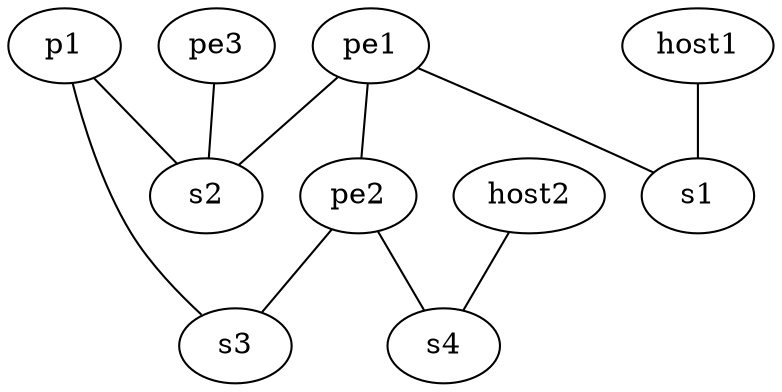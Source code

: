 digraph  {
	pe1[class="router;ospf;bgp"];
	pe2[class="router;ospf;bgp"];
	pe3[class="router;ospf;bgp"];
	p1[class="router;ospf"];
	host1[class="router;host"];
	host2[class="router;host"];
	s1[class="switch"];
	s2[class="switch"];
	s3[class="switch"];
	s4[class="switch"];

	pe1->s1[dir="none", class="c", tailclass="@pe1c"];
	pe1->s2[dir="none", class="p;c", tailclass="ospf"];
	pe2->s3[dir="none", class="p;c", tailclass="ospf"];
	pe2->s4[dir="none", class="c", tailclass="@pe2c"];
	pe3->s2[dir="none", class="p;c", tailclass="ospf"];
	p1->s2[dir="none", class="p;c", tailclass="ospf"];
	p1->s3[dir="none", class="p;c", tailclass="ospf"];
	host1->s1[dir="none", class="c", tailclass="host"];
	host2->s4[dir="none", class="c", tailclass="host"];

	pe1:br101->pe2:br101[dir="none", class="c;v", headclass="vxlan;@attach=pe2c", tailclass="vxlan;@attach=pe1c"];

}
